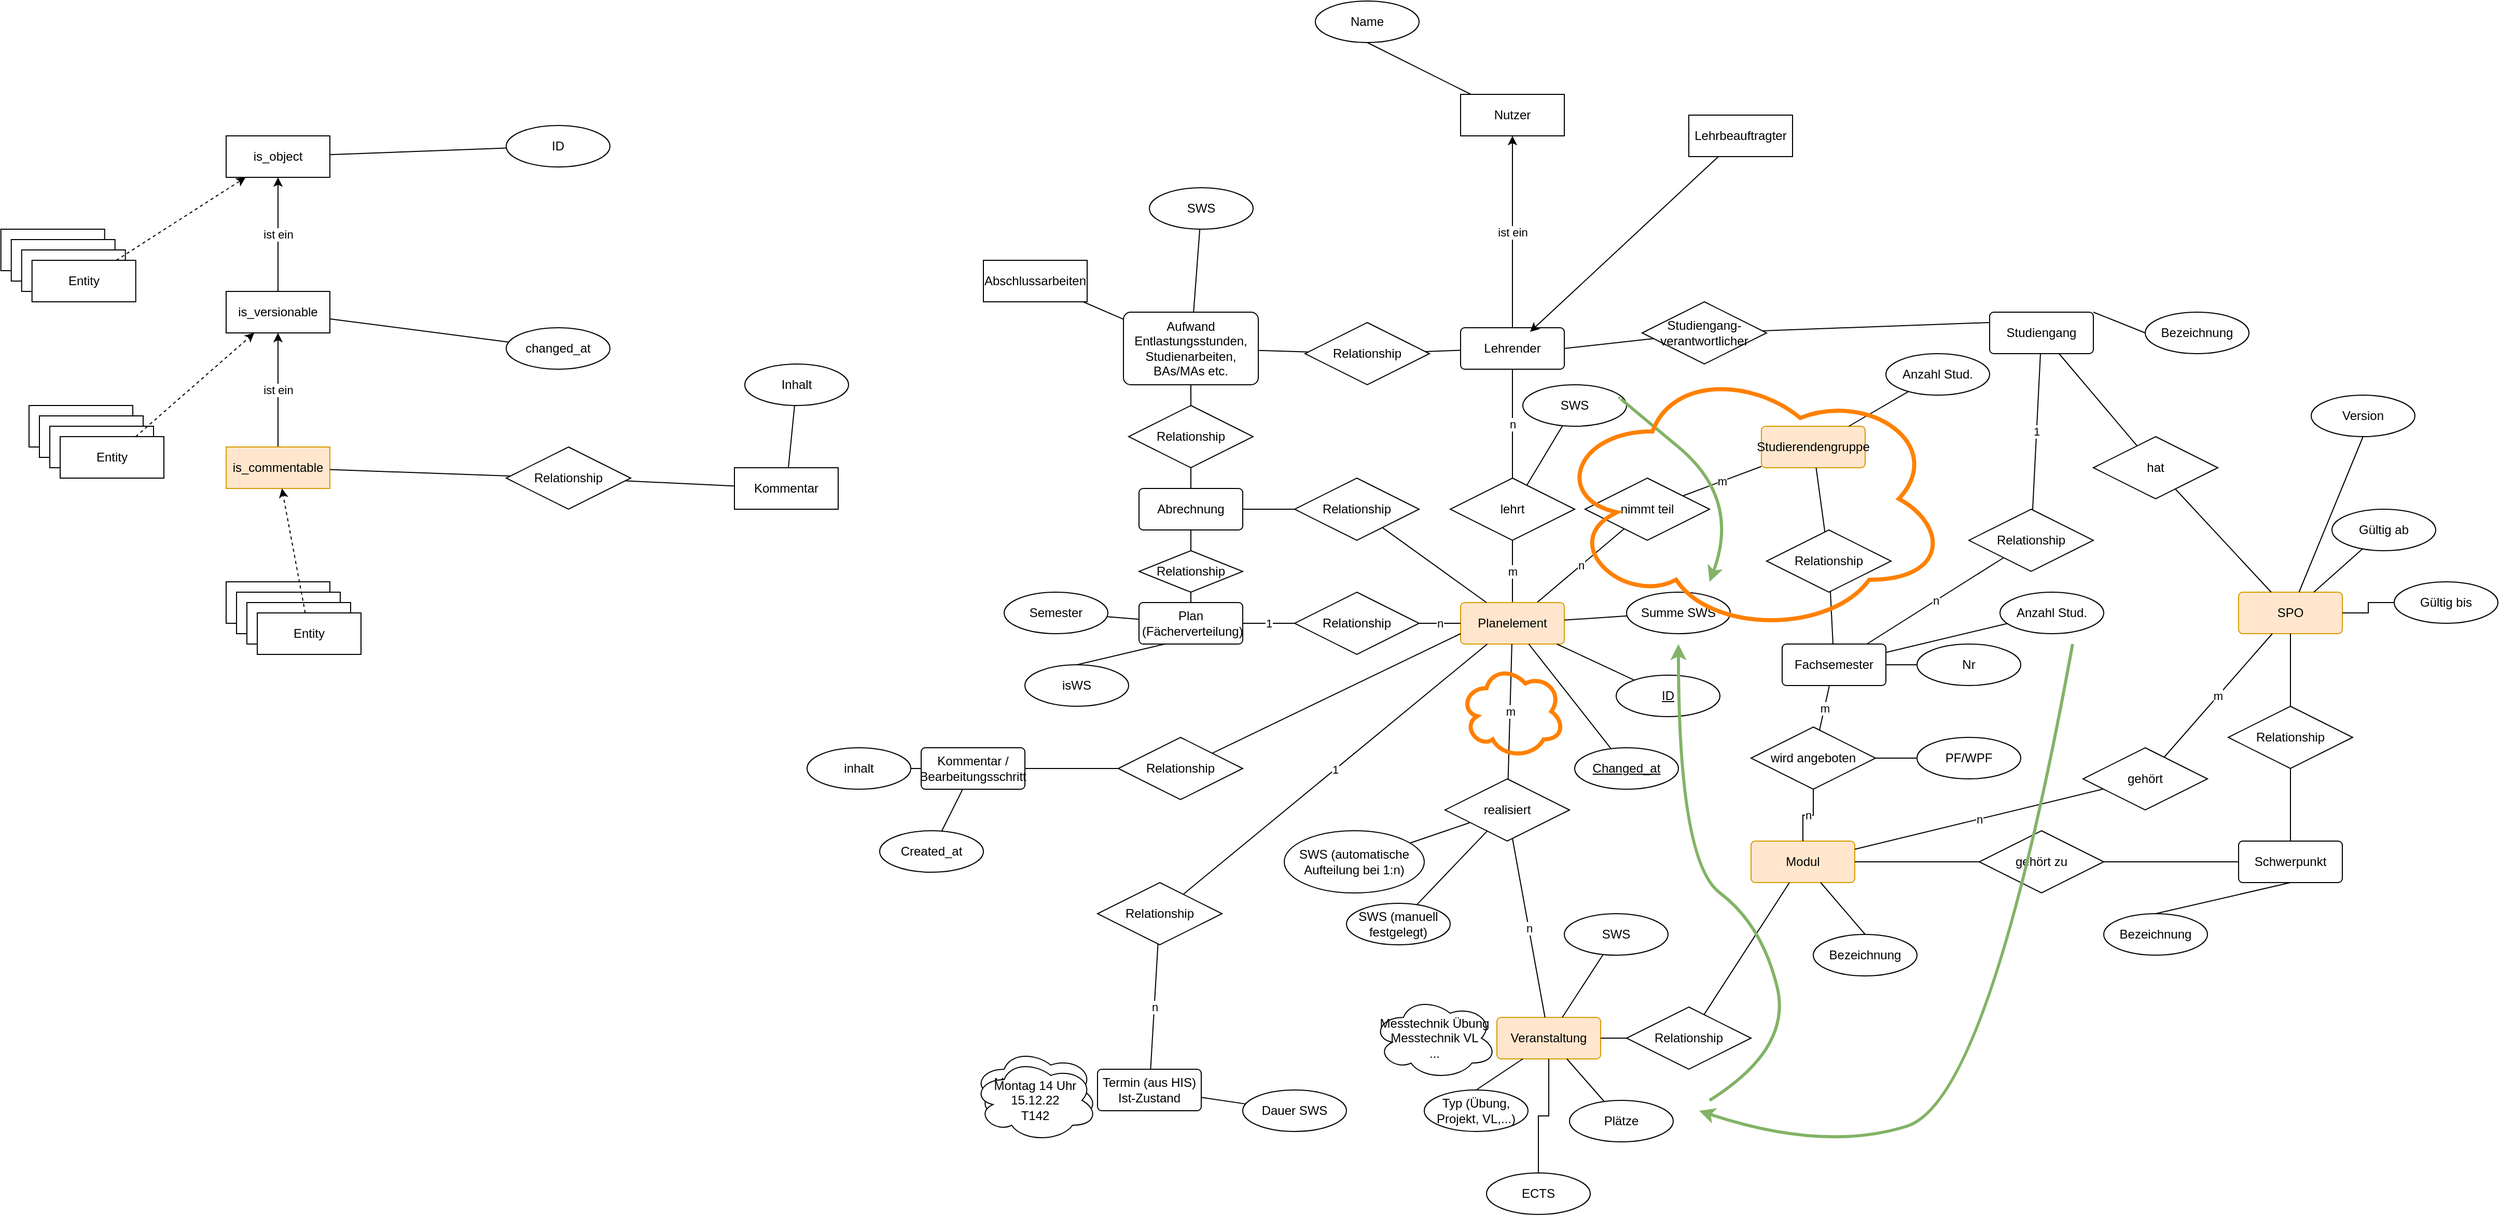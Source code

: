 <mxfile version="20.6.0" type="github">
  <diagram id="R2lEEEUBdFMjLlhIrx00" name="Page-1">
    <mxGraphModel dx="3122" dy="1880" grid="1" gridSize="10" guides="1" tooltips="1" connect="1" arrows="1" fold="1" page="1" pageScale="1" pageWidth="850" pageHeight="1100" math="0" shadow="0" extFonts="Permanent Marker^https://fonts.googleapis.com/css?family=Permanent+Marker">
      <root>
        <mxCell id="0" />
        <mxCell id="1" parent="0" />
        <mxCell id="iz5O2robkFM4ROenjmBi-13" value="ist ein" style="edgeStyle=none;rounded=0;orthogonalLoop=1;jettySize=auto;html=1;endArrow=classic;endFill=1;" edge="1" parent="1" source="gRnNfKeBFgU3KXUvMVqS-1" target="iz5O2robkFM4ROenjmBi-12">
          <mxGeometry relative="1" as="geometry" />
        </mxCell>
        <mxCell id="gRnNfKeBFgU3KXUvMVqS-1" value="Lehrender" style="rounded=1;arcSize=10;whiteSpace=wrap;html=1;align=center;" parent="1" vertex="1">
          <mxGeometry x="240" y="35" width="100" height="40" as="geometry" />
        </mxCell>
        <mxCell id="gRnNfKeBFgU3KXUvMVqS-2" value="&lt;div&gt;Modul&lt;/div&gt;" style="rounded=1;arcSize=10;whiteSpace=wrap;html=1;align=center;fillColor=#ffe6cc;strokeColor=#d79b00;" parent="1" vertex="1">
          <mxGeometry x="520" y="530" width="100" height="40" as="geometry" />
        </mxCell>
        <mxCell id="gRnNfKeBFgU3KXUvMVqS-3" value="&lt;div&gt;Plan&lt;/div&gt;&amp;nbsp;(Fächerverteilung)" style="rounded=1;arcSize=10;whiteSpace=wrap;html=1;align=center;" parent="1" vertex="1">
          <mxGeometry x="-70" y="300" width="100" height="40" as="geometry" />
        </mxCell>
        <mxCell id="gRnNfKeBFgU3KXUvMVqS-5" value="&lt;div&gt;Studiengang&lt;/div&gt;" style="rounded=1;arcSize=10;whiteSpace=wrap;html=1;align=center;" parent="1" vertex="1">
          <mxGeometry x="750" y="20" width="100" height="40" as="geometry" />
        </mxCell>
        <mxCell id="gRnNfKeBFgU3KXUvMVqS-6" value="SPO" style="rounded=1;arcSize=10;whiteSpace=wrap;html=1;align=center;fillColor=#ffe6cc;strokeColor=#d79b00;" parent="1" vertex="1">
          <mxGeometry x="990" y="290" width="100" height="40" as="geometry" />
        </mxCell>
        <mxCell id="gRnNfKeBFgU3KXUvMVqS-9" value="Veranstaltung" style="rounded=1;arcSize=10;whiteSpace=wrap;html=1;align=center;fillColor=#ffe6cc;strokeColor=#d79b00;" parent="1" vertex="1">
          <mxGeometry x="275" y="700" width="100" height="40" as="geometry" />
        </mxCell>
        <mxCell id="gRnNfKeBFgU3KXUvMVqS-11" value="m" style="rounded=0;orthogonalLoop=1;jettySize=auto;html=1;endArrow=none;endFill=0;" parent="1" source="gRnNfKeBFgU3KXUvMVqS-10" target="gRnNfKeBFgU3KXUvMVqS-36" edge="1">
          <mxGeometry relative="1" as="geometry" />
        </mxCell>
        <mxCell id="gRnNfKeBFgU3KXUvMVqS-12" value="n" style="edgeStyle=orthogonalEdgeStyle;rounded=0;orthogonalLoop=1;jettySize=auto;html=1;exitX=0.5;exitY=1;exitDx=0;exitDy=0;endArrow=none;endFill=0;" parent="1" source="gRnNfKeBFgU3KXUvMVqS-10" target="gRnNfKeBFgU3KXUvMVqS-2" edge="1">
          <mxGeometry relative="1" as="geometry" />
        </mxCell>
        <mxCell id="gRnNfKeBFgU3KXUvMVqS-10" value="wird angeboten" style="shape=rhombus;perimeter=rhombusPerimeter;whiteSpace=wrap;html=1;align=center;" parent="1" vertex="1">
          <mxGeometry x="520" y="420" width="120" height="60" as="geometry" />
        </mxCell>
        <mxCell id="gRnNfKeBFgU3KXUvMVqS-18" style="rounded=0;orthogonalLoop=1;jettySize=auto;html=1;endArrow=none;endFill=0;" parent="1" source="gRnNfKeBFgU3KXUvMVqS-17" target="gRnNfKeBFgU3KXUvMVqS-6" edge="1">
          <mxGeometry relative="1" as="geometry" />
        </mxCell>
        <mxCell id="gRnNfKeBFgU3KXUvMVqS-17" value="Gültig ab" style="ellipse;whiteSpace=wrap;html=1;align=center;" parent="1" vertex="1">
          <mxGeometry x="1080" y="210" width="100" height="40" as="geometry" />
        </mxCell>
        <mxCell id="gRnNfKeBFgU3KXUvMVqS-20" style="rounded=0;orthogonalLoop=1;jettySize=auto;html=1;endArrow=none;endFill=0;" parent="1" source="gRnNfKeBFgU3KXUvMVqS-19" target="gRnNfKeBFgU3KXUvMVqS-2" edge="1">
          <mxGeometry relative="1" as="geometry" />
        </mxCell>
        <mxCell id="gRnNfKeBFgU3KXUvMVqS-21" style="edgeStyle=none;rounded=0;orthogonalLoop=1;jettySize=auto;html=1;endArrow=none;endFill=0;" parent="1" source="gRnNfKeBFgU3KXUvMVqS-19" target="gRnNfKeBFgU3KXUvMVqS-9" edge="1">
          <mxGeometry relative="1" as="geometry">
            <mxPoint x="440" y="826.957" as="targetPoint" />
          </mxGeometry>
        </mxCell>
        <mxCell id="gRnNfKeBFgU3KXUvMVqS-19" value="Relationship" style="shape=rhombus;perimeter=rhombusPerimeter;whiteSpace=wrap;html=1;align=center;" parent="1" vertex="1">
          <mxGeometry x="400" y="690" width="120" height="60" as="geometry" />
        </mxCell>
        <mxCell id="gRnNfKeBFgU3KXUvMVqS-22" value="Studierendengruppe" style="rounded=1;arcSize=10;whiteSpace=wrap;html=1;align=center;fillColor=#ffe6cc;strokeColor=#d79b00;" parent="1" vertex="1">
          <mxGeometry x="530" y="130" width="100" height="40" as="geometry" />
        </mxCell>
        <mxCell id="gRnNfKeBFgU3KXUvMVqS-26" value="n" style="edgeStyle=none;rounded=0;orthogonalLoop=1;jettySize=auto;html=1;endArrow=none;endFill=0;" parent="1" source="gRnNfKeBFgU3KXUvMVqS-24" target="gRnNfKeBFgU3KXUvMVqS-53" edge="1">
          <mxGeometry relative="1" as="geometry" />
        </mxCell>
        <mxCell id="gRnNfKeBFgU3KXUvMVqS-24" value="nimmt teil" style="shape=rhombus;perimeter=rhombusPerimeter;whiteSpace=wrap;html=1;align=center;" parent="1" vertex="1">
          <mxGeometry x="360" y="180" width="120" height="60" as="geometry" />
        </mxCell>
        <mxCell id="gRnNfKeBFgU3KXUvMVqS-29" style="edgeStyle=none;rounded=0;orthogonalLoop=1;jettySize=auto;html=1;endArrow=none;endFill=0;" parent="1" source="gRnNfKeBFgU3KXUvMVqS-28" target="gRnNfKeBFgU3KXUvMVqS-3" edge="1">
          <mxGeometry relative="1" as="geometry" />
        </mxCell>
        <mxCell id="gRnNfKeBFgU3KXUvMVqS-28" value="Semester" style="ellipse;whiteSpace=wrap;html=1;align=center;" parent="1" vertex="1">
          <mxGeometry x="-200" y="290" width="100" height="40" as="geometry" />
        </mxCell>
        <mxCell id="gRnNfKeBFgU3KXUvMVqS-36" value="Fachsemester" style="rounded=1;arcSize=10;whiteSpace=wrap;html=1;align=center;" parent="1" vertex="1">
          <mxGeometry x="550" y="340" width="100" height="40" as="geometry" />
        </mxCell>
        <mxCell id="gRnNfKeBFgU3KXUvMVqS-39" value="n" style="edgeStyle=none;rounded=0;orthogonalLoop=1;jettySize=auto;html=1;endArrow=none;endFill=0;" parent="1" source="gRnNfKeBFgU3KXUvMVqS-38" target="gRnNfKeBFgU3KXUvMVqS-36" edge="1">
          <mxGeometry relative="1" as="geometry" />
        </mxCell>
        <mxCell id="gRnNfKeBFgU3KXUvMVqS-40" value="1" style="edgeStyle=none;rounded=0;orthogonalLoop=1;jettySize=auto;html=1;endArrow=none;endFill=0;" parent="1" source="gRnNfKeBFgU3KXUvMVqS-38" target="gRnNfKeBFgU3KXUvMVqS-5" edge="1">
          <mxGeometry relative="1" as="geometry" />
        </mxCell>
        <mxCell id="gRnNfKeBFgU3KXUvMVqS-38" value="Relationship" style="shape=rhombus;perimeter=rhombusPerimeter;whiteSpace=wrap;html=1;align=center;" parent="1" vertex="1">
          <mxGeometry x="730" y="210" width="120" height="60" as="geometry" />
        </mxCell>
        <mxCell id="gRnNfKeBFgU3KXUvMVqS-44" value="Schwerpunkt" style="rounded=1;arcSize=10;whiteSpace=wrap;html=1;align=center;" parent="1" vertex="1">
          <mxGeometry x="990" y="530" width="100" height="40" as="geometry" />
        </mxCell>
        <mxCell id="gRnNfKeBFgU3KXUvMVqS-46" style="edgeStyle=none;rounded=0;orthogonalLoop=1;jettySize=auto;html=1;endArrow=none;endFill=0;" parent="1" source="gRnNfKeBFgU3KXUvMVqS-45" target="gRnNfKeBFgU3KXUvMVqS-2" edge="1">
          <mxGeometry relative="1" as="geometry" />
        </mxCell>
        <mxCell id="gRnNfKeBFgU3KXUvMVqS-47" style="edgeStyle=none;rounded=0;orthogonalLoop=1;jettySize=auto;html=1;endArrow=none;endFill=0;" parent="1" source="gRnNfKeBFgU3KXUvMVqS-45" target="gRnNfKeBFgU3KXUvMVqS-44" edge="1">
          <mxGeometry relative="1" as="geometry" />
        </mxCell>
        <mxCell id="gRnNfKeBFgU3KXUvMVqS-45" value="gehört zu" style="shape=rhombus;perimeter=rhombusPerimeter;whiteSpace=wrap;html=1;align=center;" parent="1" vertex="1">
          <mxGeometry x="740" y="520" width="120" height="60" as="geometry" />
        </mxCell>
        <mxCell id="gRnNfKeBFgU3KXUvMVqS-49" style="edgeStyle=none;rounded=0;orthogonalLoop=1;jettySize=auto;html=1;endArrow=none;endFill=0;" parent="1" source="gRnNfKeBFgU3KXUvMVqS-48" target="gRnNfKeBFgU3KXUvMVqS-44" edge="1">
          <mxGeometry relative="1" as="geometry" />
        </mxCell>
        <mxCell id="gRnNfKeBFgU3KXUvMVqS-50" style="edgeStyle=none;rounded=0;orthogonalLoop=1;jettySize=auto;html=1;endArrow=none;endFill=0;" parent="1" source="gRnNfKeBFgU3KXUvMVqS-48" target="gRnNfKeBFgU3KXUvMVqS-6" edge="1">
          <mxGeometry relative="1" as="geometry">
            <mxPoint x="1040" y="370" as="sourcePoint" />
          </mxGeometry>
        </mxCell>
        <mxCell id="gRnNfKeBFgU3KXUvMVqS-48" value="Relationship" style="shape=rhombus;perimeter=rhombusPerimeter;whiteSpace=wrap;html=1;align=center;" parent="1" vertex="1">
          <mxGeometry x="980" y="400" width="120" height="60" as="geometry" />
        </mxCell>
        <mxCell id="gRnNfKeBFgU3KXUvMVqS-59" value="m" style="edgeStyle=none;rounded=0;orthogonalLoop=1;jettySize=auto;html=1;endArrow=none;endFill=0;" parent="1" source="gRnNfKeBFgU3KXUvMVqS-53" target="gRnNfKeBFgU3KXUvMVqS-55" edge="1">
          <mxGeometry relative="1" as="geometry" />
        </mxCell>
        <mxCell id="gRnNfKeBFgU3KXUvMVqS-53" value="&lt;div&gt;Planelement&lt;/div&gt;" style="rounded=1;arcSize=10;whiteSpace=wrap;html=1;align=center;fillColor=#ffe6cc;strokeColor=#d79b00;" parent="1" vertex="1">
          <mxGeometry x="240" y="300" width="100" height="40" as="geometry" />
        </mxCell>
        <mxCell id="gRnNfKeBFgU3KXUvMVqS-60" value="n" style="edgeStyle=none;rounded=0;orthogonalLoop=1;jettySize=auto;html=1;endArrow=none;endFill=0;" parent="1" source="gRnNfKeBFgU3KXUvMVqS-55" target="gRnNfKeBFgU3KXUvMVqS-1" edge="1">
          <mxGeometry relative="1" as="geometry" />
        </mxCell>
        <mxCell id="gRnNfKeBFgU3KXUvMVqS-55" value="lehrt" style="shape=rhombus;perimeter=rhombusPerimeter;whiteSpace=wrap;html=1;align=center;" parent="1" vertex="1">
          <mxGeometry x="230" y="180" width="120" height="60" as="geometry" />
        </mxCell>
        <mxCell id="gRnNfKeBFgU3KXUvMVqS-57" value="m" style="edgeStyle=none;rounded=0;orthogonalLoop=1;jettySize=auto;html=1;endArrow=none;endFill=0;startArrow=none;" parent="1" source="gRnNfKeBFgU3KXUvMVqS-56" target="gRnNfKeBFgU3KXUvMVqS-53" edge="1">
          <mxGeometry relative="1" as="geometry">
            <mxPoint x="290" y="360" as="sourcePoint" />
          </mxGeometry>
        </mxCell>
        <mxCell id="gRnNfKeBFgU3KXUvMVqS-58" value="n" style="edgeStyle=none;rounded=0;orthogonalLoop=1;jettySize=auto;html=1;endArrow=none;endFill=0;" parent="1" source="gRnNfKeBFgU3KXUvMVqS-56" target="gRnNfKeBFgU3KXUvMVqS-9" edge="1">
          <mxGeometry relative="1" as="geometry" />
        </mxCell>
        <mxCell id="gRnNfKeBFgU3KXUvMVqS-56" value="realisiert" style="shape=rhombus;perimeter=rhombusPerimeter;whiteSpace=wrap;html=1;align=center;" parent="1" vertex="1">
          <mxGeometry x="225" y="470" width="120" height="60" as="geometry" />
        </mxCell>
        <mxCell id="gRnNfKeBFgU3KXUvMVqS-63" value="n" style="edgeStyle=none;rounded=0;orthogonalLoop=1;jettySize=auto;html=1;endArrow=none;endFill=0;" parent="1" source="gRnNfKeBFgU3KXUvMVqS-61" target="gRnNfKeBFgU3KXUvMVqS-53" edge="1">
          <mxGeometry relative="1" as="geometry" />
        </mxCell>
        <mxCell id="gRnNfKeBFgU3KXUvMVqS-64" value="1" style="edgeStyle=none;rounded=0;orthogonalLoop=1;jettySize=auto;html=1;endArrow=none;endFill=0;" parent="1" source="gRnNfKeBFgU3KXUvMVqS-61" target="gRnNfKeBFgU3KXUvMVqS-3" edge="1">
          <mxGeometry relative="1" as="geometry" />
        </mxCell>
        <mxCell id="gRnNfKeBFgU3KXUvMVqS-61" value="Relationship" style="shape=rhombus;perimeter=rhombusPerimeter;whiteSpace=wrap;html=1;align=center;" parent="1" vertex="1">
          <mxGeometry x="80" y="290" width="120" height="60" as="geometry" />
        </mxCell>
        <mxCell id="gRnNfKeBFgU3KXUvMVqS-65" value="&lt;div&gt;Termin (aus HIS)&lt;/div&gt;&lt;div&gt;Ist-Zustand&lt;br&gt;&lt;/div&gt;" style="rounded=1;arcSize=10;whiteSpace=wrap;html=1;align=center;" parent="1" vertex="1">
          <mxGeometry x="-110" y="750" width="100" height="40" as="geometry" />
        </mxCell>
        <mxCell id="gRnNfKeBFgU3KXUvMVqS-67" value="n" style="edgeStyle=none;rounded=0;orthogonalLoop=1;jettySize=auto;html=1;endArrow=none;endFill=0;" parent="1" source="gRnNfKeBFgU3KXUvMVqS-66" target="gRnNfKeBFgU3KXUvMVqS-65" edge="1">
          <mxGeometry relative="1" as="geometry" />
        </mxCell>
        <mxCell id="gRnNfKeBFgU3KXUvMVqS-68" value="1" style="edgeStyle=none;rounded=0;orthogonalLoop=1;jettySize=auto;html=1;endArrow=none;endFill=0;" parent="1" source="gRnNfKeBFgU3KXUvMVqS-66" target="gRnNfKeBFgU3KXUvMVqS-53" edge="1">
          <mxGeometry relative="1" as="geometry" />
        </mxCell>
        <mxCell id="gRnNfKeBFgU3KXUvMVqS-66" value="Relationship" style="shape=rhombus;perimeter=rhombusPerimeter;whiteSpace=wrap;html=1;align=center;" parent="1" vertex="1">
          <mxGeometry x="-110" y="570" width="120" height="60" as="geometry" />
        </mxCell>
        <mxCell id="gRnNfKeBFgU3KXUvMVqS-69" value="&lt;div&gt;Messtechnik Übung&lt;/div&gt;&lt;div&gt;Messtechnik VL&lt;/div&gt;&lt;div&gt;...&lt;/div&gt;" style="ellipse;shape=cloud;whiteSpace=wrap;html=1;" parent="1" vertex="1">
          <mxGeometry x="155" y="680" width="120" height="80" as="geometry" />
        </mxCell>
        <mxCell id="gRnNfKeBFgU3KXUvMVqS-70" value="&lt;div&gt;Montag 14 Uhr&lt;/div&gt;&lt;div&gt;15.12.22&lt;br&gt;&lt;/div&gt;" style="ellipse;shape=cloud;whiteSpace=wrap;html=1;" parent="1" vertex="1">
          <mxGeometry x="-230" y="730" width="120" height="80" as="geometry" />
        </mxCell>
        <mxCell id="gRnNfKeBFgU3KXUvMVqS-71" value="&lt;div&gt;Montag 14 Uhr&lt;/div&gt;&lt;div&gt;15.12.22&lt;/div&gt;&lt;div&gt;T142&lt;br&gt;&lt;/div&gt;" style="ellipse;shape=cloud;whiteSpace=wrap;html=1;" parent="1" vertex="1">
          <mxGeometry x="-230" y="740" width="120" height="80" as="geometry" />
        </mxCell>
        <mxCell id="gRnNfKeBFgU3KXUvMVqS-73" style="edgeStyle=none;rounded=0;orthogonalLoop=1;jettySize=auto;html=1;endArrow=none;endFill=0;" parent="1" source="gRnNfKeBFgU3KXUvMVqS-72" target="gRnNfKeBFgU3KXUvMVqS-55" edge="1">
          <mxGeometry relative="1" as="geometry" />
        </mxCell>
        <mxCell id="gRnNfKeBFgU3KXUvMVqS-72" value="SWS" style="ellipse;whiteSpace=wrap;html=1;align=center;" parent="1" vertex="1">
          <mxGeometry x="300" y="90" width="100" height="40" as="geometry" />
        </mxCell>
        <mxCell id="gRnNfKeBFgU3KXUvMVqS-75" style="edgeStyle=none;rounded=0;orthogonalLoop=1;jettySize=auto;html=1;endArrow=none;endFill=0;" parent="1" source="gRnNfKeBFgU3KXUvMVqS-74" target="gRnNfKeBFgU3KXUvMVqS-53" edge="1">
          <mxGeometry relative="1" as="geometry" />
        </mxCell>
        <mxCell id="gRnNfKeBFgU3KXUvMVqS-74" value="Summe SWS" style="ellipse;whiteSpace=wrap;html=1;align=center;" parent="1" vertex="1">
          <mxGeometry x="400" y="290" width="100" height="40" as="geometry" />
        </mxCell>
        <mxCell id="gRnNfKeBFgU3KXUvMVqS-80" value="m" style="edgeStyle=none;rounded=0;orthogonalLoop=1;jettySize=auto;html=1;endArrow=none;endFill=0;" parent="1" source="gRnNfKeBFgU3KXUvMVqS-22" target="gRnNfKeBFgU3KXUvMVqS-24" edge="1">
          <mxGeometry relative="1" as="geometry">
            <mxPoint x="462.5" y="150" as="sourcePoint" />
          </mxGeometry>
        </mxCell>
        <mxCell id="gRnNfKeBFgU3KXUvMVqS-82" style="edgeStyle=none;rounded=0;orthogonalLoop=1;jettySize=auto;html=1;endArrow=none;endFill=0;" parent="1" source="gRnNfKeBFgU3KXUvMVqS-81" target="gRnNfKeBFgU3KXUvMVqS-9" edge="1">
          <mxGeometry relative="1" as="geometry" />
        </mxCell>
        <mxCell id="gRnNfKeBFgU3KXUvMVqS-81" value="Plätze" style="ellipse;whiteSpace=wrap;html=1;align=center;" parent="1" vertex="1">
          <mxGeometry x="345" y="780" width="100" height="40" as="geometry" />
        </mxCell>
        <mxCell id="gRnNfKeBFgU3KXUvMVqS-84" style="edgeStyle=none;rounded=0;orthogonalLoop=1;jettySize=auto;html=1;endArrow=none;endFill=0;" parent="1" source="gRnNfKeBFgU3KXUvMVqS-83" target="gRnNfKeBFgU3KXUvMVqS-9" edge="1">
          <mxGeometry relative="1" as="geometry" />
        </mxCell>
        <mxCell id="gRnNfKeBFgU3KXUvMVqS-83" value="SWS" style="ellipse;whiteSpace=wrap;html=1;align=center;" parent="1" vertex="1">
          <mxGeometry x="340" y="600" width="100" height="40" as="geometry" />
        </mxCell>
        <mxCell id="gRnNfKeBFgU3KXUvMVqS-86" style="edgeStyle=none;rounded=0;orthogonalLoop=1;jettySize=auto;html=1;endArrow=none;endFill=0;" parent="1" source="gRnNfKeBFgU3KXUvMVqS-85" target="gRnNfKeBFgU3KXUvMVqS-22" edge="1">
          <mxGeometry relative="1" as="geometry" />
        </mxCell>
        <mxCell id="gRnNfKeBFgU3KXUvMVqS-85" value="Anzahl Stud." style="ellipse;whiteSpace=wrap;html=1;align=center;" parent="1" vertex="1">
          <mxGeometry x="650" y="60" width="100" height="40" as="geometry" />
        </mxCell>
        <mxCell id="gRnNfKeBFgU3KXUvMVqS-88" style="edgeStyle=none;rounded=0;orthogonalLoop=1;jettySize=auto;html=1;exitX=1;exitY=0.75;exitDx=0;exitDy=0;endArrow=none;endFill=0;" parent="1" edge="1">
          <mxGeometry relative="1" as="geometry">
            <mxPoint x="930" y="230" as="sourcePoint" />
            <mxPoint x="930" y="230" as="targetPoint" />
          </mxGeometry>
        </mxCell>
        <mxCell id="gRnNfKeBFgU3KXUvMVqS-90" style="edgeStyle=none;rounded=0;orthogonalLoop=1;jettySize=auto;html=1;endArrow=none;endFill=0;" parent="1" source="gRnNfKeBFgU3KXUvMVqS-89" target="gRnNfKeBFgU3KXUvMVqS-65" edge="1">
          <mxGeometry relative="1" as="geometry" />
        </mxCell>
        <mxCell id="gRnNfKeBFgU3KXUvMVqS-89" value="Dauer SWS" style="ellipse;whiteSpace=wrap;html=1;align=center;" parent="1" vertex="1">
          <mxGeometry x="30" y="770" width="100" height="40" as="geometry" />
        </mxCell>
        <mxCell id="gRnNfKeBFgU3KXUvMVqS-91" value="&lt;div&gt;Aufwand&lt;/div&gt;&lt;div&gt;Entlastungsstunden, Studienarbeiten, BAs/MAs etc.&lt;br&gt;&lt;/div&gt;" style="rounded=1;arcSize=10;whiteSpace=wrap;html=1;align=center;" parent="1" vertex="1">
          <mxGeometry x="-85" y="20" width="130" height="70" as="geometry" />
        </mxCell>
        <mxCell id="gRnNfKeBFgU3KXUvMVqS-93" style="edgeStyle=none;rounded=0;orthogonalLoop=1;jettySize=auto;html=1;endArrow=none;endFill=0;" parent="1" source="gRnNfKeBFgU3KXUvMVqS-92" target="gRnNfKeBFgU3KXUvMVqS-91" edge="1">
          <mxGeometry relative="1" as="geometry" />
        </mxCell>
        <mxCell id="gRnNfKeBFgU3KXUvMVqS-94" style="edgeStyle=none;rounded=0;orthogonalLoop=1;jettySize=auto;html=1;endArrow=none;endFill=0;" parent="1" source="gRnNfKeBFgU3KXUvMVqS-92" target="gRnNfKeBFgU3KXUvMVqS-1" edge="1">
          <mxGeometry relative="1" as="geometry" />
        </mxCell>
        <mxCell id="gRnNfKeBFgU3KXUvMVqS-92" value="Relationship" style="shape=rhombus;perimeter=rhombusPerimeter;whiteSpace=wrap;html=1;align=center;" parent="1" vertex="1">
          <mxGeometry x="90" y="30" width="120" height="60" as="geometry" />
        </mxCell>
        <mxCell id="gRnNfKeBFgU3KXUvMVqS-96" style="edgeStyle=none;rounded=0;orthogonalLoop=1;jettySize=auto;html=1;endArrow=none;endFill=0;" parent="1" source="gRnNfKeBFgU3KXUvMVqS-95" target="gRnNfKeBFgU3KXUvMVqS-91" edge="1">
          <mxGeometry relative="1" as="geometry" />
        </mxCell>
        <mxCell id="gRnNfKeBFgU3KXUvMVqS-95" value="SWS" style="ellipse;whiteSpace=wrap;html=1;align=center;" parent="1" vertex="1">
          <mxGeometry x="-60" y="-100" width="100" height="40" as="geometry" />
        </mxCell>
        <mxCell id="gRnNfKeBFgU3KXUvMVqS-98" style="edgeStyle=none;rounded=0;orthogonalLoop=1;jettySize=auto;html=1;endArrow=none;endFill=0;" parent="1" source="gRnNfKeBFgU3KXUvMVqS-97" target="gRnNfKeBFgU3KXUvMVqS-91" edge="1">
          <mxGeometry relative="1" as="geometry" />
        </mxCell>
        <mxCell id="gRnNfKeBFgU3KXUvMVqS-97" value="Abschlussarbeiten" style="whiteSpace=wrap;html=1;align=center;" parent="1" vertex="1">
          <mxGeometry x="-220" y="-30" width="100" height="40" as="geometry" />
        </mxCell>
        <mxCell id="gRnNfKeBFgU3KXUvMVqS-102" value="Abrechnung" style="rounded=1;arcSize=10;whiteSpace=wrap;html=1;align=center;" parent="1" vertex="1">
          <mxGeometry x="-70" y="190" width="100" height="40" as="geometry" />
        </mxCell>
        <mxCell id="gRnNfKeBFgU3KXUvMVqS-104" style="edgeStyle=none;rounded=0;orthogonalLoop=1;jettySize=auto;html=1;endArrow=none;endFill=0;" parent="1" source="gRnNfKeBFgU3KXUvMVqS-103" target="gRnNfKeBFgU3KXUvMVqS-102" edge="1">
          <mxGeometry relative="1" as="geometry" />
        </mxCell>
        <mxCell id="gRnNfKeBFgU3KXUvMVqS-105" style="edgeStyle=none;rounded=0;orthogonalLoop=1;jettySize=auto;html=1;entryX=0.25;entryY=0;entryDx=0;entryDy=0;endArrow=none;endFill=0;" parent="1" source="gRnNfKeBFgU3KXUvMVqS-103" target="gRnNfKeBFgU3KXUvMVqS-53" edge="1">
          <mxGeometry relative="1" as="geometry" />
        </mxCell>
        <mxCell id="gRnNfKeBFgU3KXUvMVqS-103" value="Relationship" style="shape=rhombus;perimeter=rhombusPerimeter;whiteSpace=wrap;html=1;align=center;" parent="1" vertex="1">
          <mxGeometry x="80" y="180" width="120" height="60" as="geometry" />
        </mxCell>
        <mxCell id="gRnNfKeBFgU3KXUvMVqS-107" style="edgeStyle=none;rounded=0;orthogonalLoop=1;jettySize=auto;html=1;endArrow=none;endFill=0;" parent="1" source="gRnNfKeBFgU3KXUvMVqS-106" target="gRnNfKeBFgU3KXUvMVqS-102" edge="1">
          <mxGeometry relative="1" as="geometry" />
        </mxCell>
        <mxCell id="gRnNfKeBFgU3KXUvMVqS-108" style="edgeStyle=none;rounded=0;orthogonalLoop=1;jettySize=auto;html=1;endArrow=none;endFill=0;" parent="1" source="gRnNfKeBFgU3KXUvMVqS-106" target="gRnNfKeBFgU3KXUvMVqS-91" edge="1">
          <mxGeometry relative="1" as="geometry" />
        </mxCell>
        <mxCell id="gRnNfKeBFgU3KXUvMVqS-106" value="Relationship" style="shape=rhombus;perimeter=rhombusPerimeter;whiteSpace=wrap;html=1;align=center;" parent="1" vertex="1">
          <mxGeometry x="-80" y="110" width="120" height="60" as="geometry" />
        </mxCell>
        <mxCell id="gRnNfKeBFgU3KXUvMVqS-110" style="edgeStyle=none;rounded=0;orthogonalLoop=1;jettySize=auto;html=1;endArrow=none;endFill=0;" parent="1" source="gRnNfKeBFgU3KXUvMVqS-109" target="gRnNfKeBFgU3KXUvMVqS-3" edge="1">
          <mxGeometry relative="1" as="geometry" />
        </mxCell>
        <mxCell id="gRnNfKeBFgU3KXUvMVqS-111" style="edgeStyle=none;rounded=0;orthogonalLoop=1;jettySize=auto;html=1;endArrow=none;endFill=0;" parent="1" source="gRnNfKeBFgU3KXUvMVqS-109" target="gRnNfKeBFgU3KXUvMVqS-102" edge="1">
          <mxGeometry relative="1" as="geometry" />
        </mxCell>
        <mxCell id="gRnNfKeBFgU3KXUvMVqS-109" value="Relationship" style="shape=rhombus;perimeter=rhombusPerimeter;whiteSpace=wrap;html=1;align=center;" parent="1" vertex="1">
          <mxGeometry x="-70" y="250" width="100" height="40" as="geometry" />
        </mxCell>
        <mxCell id="wg3Lj3aLdknJIfBZmOL0-2" style="edgeStyle=orthogonalEdgeStyle;rounded=0;orthogonalLoop=1;jettySize=auto;html=1;endArrow=none;endFill=0;" parent="1" source="wg3Lj3aLdknJIfBZmOL0-1" target="gRnNfKeBFgU3KXUvMVqS-6" edge="1">
          <mxGeometry relative="1" as="geometry" />
        </mxCell>
        <mxCell id="wg3Lj3aLdknJIfBZmOL0-1" value="Gültig bis" style="ellipse;whiteSpace=wrap;html=1;align=center;" parent="1" vertex="1">
          <mxGeometry x="1140" y="280" width="100" height="40" as="geometry" />
        </mxCell>
        <mxCell id="SbNvKTwBTfNUbJ9mmIkN-1" value="Kommentar / Bearbeitungsschritt" style="rounded=1;arcSize=10;whiteSpace=wrap;html=1;align=center;" parent="1" vertex="1">
          <mxGeometry x="-280" y="440" width="100" height="40" as="geometry" />
        </mxCell>
        <mxCell id="SbNvKTwBTfNUbJ9mmIkN-2" value="Name" style="ellipse;whiteSpace=wrap;html=1;align=center;" parent="1" vertex="1">
          <mxGeometry x="100" y="-280" width="100" height="40" as="geometry" />
        </mxCell>
        <mxCell id="SbNvKTwBTfNUbJ9mmIkN-3" style="edgeStyle=none;rounded=0;orthogonalLoop=1;jettySize=auto;html=1;exitX=0.5;exitY=1;exitDx=0;exitDy=0;endArrow=none;endFill=0;" parent="1" source="SbNvKTwBTfNUbJ9mmIkN-2" target="iz5O2robkFM4ROenjmBi-12" edge="1">
          <mxGeometry relative="1" as="geometry">
            <mxPoint x="361.43" y="158.57" as="sourcePoint" />
            <mxPoint x="320" y="200" as="targetPoint" />
          </mxGeometry>
        </mxCell>
        <mxCell id="SbNvKTwBTfNUbJ9mmIkN-4" value="Version" style="ellipse;whiteSpace=wrap;html=1;align=center;" parent="1" vertex="1">
          <mxGeometry x="1060" y="100" width="100" height="40" as="geometry" />
        </mxCell>
        <mxCell id="SbNvKTwBTfNUbJ9mmIkN-5" style="rounded=0;orthogonalLoop=1;jettySize=auto;html=1;exitX=0.5;exitY=1;exitDx=0;exitDy=0;endArrow=none;endFill=0;" parent="1" source="SbNvKTwBTfNUbJ9mmIkN-4" target="gRnNfKeBFgU3KXUvMVqS-6" edge="1">
          <mxGeometry relative="1" as="geometry">
            <mxPoint x="1119.608" y="258.261" as="sourcePoint" />
            <mxPoint x="1072.5" y="300" as="targetPoint" />
          </mxGeometry>
        </mxCell>
        <mxCell id="SbNvKTwBTfNUbJ9mmIkN-6" value="Bezeichnung" style="ellipse;whiteSpace=wrap;html=1;align=center;" parent="1" vertex="1">
          <mxGeometry x="580" y="620" width="100" height="40" as="geometry" />
        </mxCell>
        <mxCell id="SbNvKTwBTfNUbJ9mmIkN-7" style="edgeStyle=none;rounded=0;orthogonalLoop=1;jettySize=auto;html=1;exitX=0.5;exitY=0;exitDx=0;exitDy=0;endArrow=none;endFill=0;" parent="1" source="SbNvKTwBTfNUbJ9mmIkN-6" target="gRnNfKeBFgU3KXUvMVqS-2" edge="1">
          <mxGeometry relative="1" as="geometry">
            <mxPoint x="670" y="560" as="sourcePoint" />
            <mxPoint x="630" y="560" as="targetPoint" />
          </mxGeometry>
        </mxCell>
        <mxCell id="SbNvKTwBTfNUbJ9mmIkN-14" value="Nr" style="ellipse;whiteSpace=wrap;html=1;align=center;" parent="1" vertex="1">
          <mxGeometry x="680" y="340" width="100" height="40" as="geometry" />
        </mxCell>
        <mxCell id="SbNvKTwBTfNUbJ9mmIkN-15" style="edgeStyle=none;rounded=0;orthogonalLoop=1;jettySize=auto;html=1;endArrow=none;endFill=0;" parent="1" source="SbNvKTwBTfNUbJ9mmIkN-14" target="gRnNfKeBFgU3KXUvMVqS-36" edge="1">
          <mxGeometry relative="1" as="geometry">
            <mxPoint x="520" y="610" as="sourcePoint" />
            <mxPoint x="555" y="580" as="targetPoint" />
          </mxGeometry>
        </mxCell>
        <mxCell id="SbNvKTwBTfNUbJ9mmIkN-16" value="Bezeichnung" style="ellipse;whiteSpace=wrap;html=1;align=center;" parent="1" vertex="1">
          <mxGeometry x="900" y="20" width="100" height="40" as="geometry" />
        </mxCell>
        <mxCell id="SbNvKTwBTfNUbJ9mmIkN-17" style="edgeStyle=none;rounded=0;orthogonalLoop=1;jettySize=auto;html=1;exitX=0;exitY=0.5;exitDx=0;exitDy=0;entryX=1;entryY=0;entryDx=0;entryDy=0;endArrow=none;endFill=0;" parent="1" source="SbNvKTwBTfNUbJ9mmIkN-16" target="gRnNfKeBFgU3KXUvMVqS-5" edge="1">
          <mxGeometry relative="1" as="geometry">
            <mxPoint x="495.355" y="294.142" as="sourcePoint" />
            <mxPoint x="530" y="310" as="targetPoint" />
          </mxGeometry>
        </mxCell>
        <mxCell id="SbNvKTwBTfNUbJ9mmIkN-19" value="&lt;div&gt;Studiengang-&lt;/div&gt;&lt;div&gt;verantwortlicher&lt;/div&gt;" style="shape=rhombus;perimeter=rhombusPerimeter;whiteSpace=wrap;html=1;align=center;" parent="1" vertex="1">
          <mxGeometry x="415" y="10" width="120" height="60" as="geometry" />
        </mxCell>
        <mxCell id="SbNvKTwBTfNUbJ9mmIkN-20" style="edgeStyle=none;rounded=0;orthogonalLoop=1;jettySize=auto;html=1;entryX=0;entryY=0.25;entryDx=0;entryDy=0;endArrow=none;endFill=0;" parent="1" source="SbNvKTwBTfNUbJ9mmIkN-19" target="gRnNfKeBFgU3KXUvMVqS-5" edge="1">
          <mxGeometry relative="1" as="geometry">
            <mxPoint x="580" y="10" as="sourcePoint" />
            <mxPoint x="580" y="50" as="targetPoint" />
          </mxGeometry>
        </mxCell>
        <mxCell id="SbNvKTwBTfNUbJ9mmIkN-22" style="edgeStyle=none;rounded=0;orthogonalLoop=1;jettySize=auto;html=1;entryX=1;entryY=0.5;entryDx=0;entryDy=0;endArrow=none;endFill=0;" parent="1" source="SbNvKTwBTfNUbJ9mmIkN-19" target="gRnNfKeBFgU3KXUvMVqS-1" edge="1">
          <mxGeometry relative="1" as="geometry">
            <mxPoint x="470" y="35" as="sourcePoint" />
            <mxPoint x="530" y="140" as="targetPoint" />
          </mxGeometry>
        </mxCell>
        <mxCell id="SbNvKTwBTfNUbJ9mmIkN-24" value="Bezeichnung" style="ellipse;whiteSpace=wrap;html=1;align=center;" parent="1" vertex="1">
          <mxGeometry x="860" y="600" width="100" height="40" as="geometry" />
        </mxCell>
        <mxCell id="SbNvKTwBTfNUbJ9mmIkN-25" style="edgeStyle=none;rounded=0;orthogonalLoop=1;jettySize=auto;html=1;exitX=0.5;exitY=0;exitDx=0;exitDy=0;entryX=0.5;entryY=1;entryDx=0;entryDy=0;endArrow=none;endFill=0;" parent="1" source="SbNvKTwBTfNUbJ9mmIkN-24" target="gRnNfKeBFgU3KXUvMVqS-44" edge="1">
          <mxGeometry relative="1" as="geometry">
            <mxPoint x="520" y="610" as="sourcePoint" />
            <mxPoint x="555" y="580" as="targetPoint" />
          </mxGeometry>
        </mxCell>
        <mxCell id="SbNvKTwBTfNUbJ9mmIkN-26" value="Typ (Übung, Projekt, VL,...)" style="ellipse;whiteSpace=wrap;html=1;align=center;" parent="1" vertex="1">
          <mxGeometry x="205" y="770" width="100" height="40" as="geometry" />
        </mxCell>
        <mxCell id="SbNvKTwBTfNUbJ9mmIkN-27" style="edgeStyle=none;rounded=0;orthogonalLoop=1;jettySize=auto;html=1;entryX=0.25;entryY=1;entryDx=0;entryDy=0;exitX=0.5;exitY=0;exitDx=0;exitDy=0;endArrow=none;endFill=0;" parent="1" source="SbNvKTwBTfNUbJ9mmIkN-26" target="gRnNfKeBFgU3KXUvMVqS-9" edge="1">
          <mxGeometry relative="1" as="geometry">
            <mxPoint x="388.623" y="791.103" as="sourcePoint" />
            <mxPoint x="352.5" y="750" as="targetPoint" />
          </mxGeometry>
        </mxCell>
        <mxCell id="SbNvKTwBTfNUbJ9mmIkN-28" value="isWS" style="ellipse;whiteSpace=wrap;html=1;align=center;" parent="1" vertex="1">
          <mxGeometry x="-180" y="360" width="100" height="40" as="geometry" />
        </mxCell>
        <mxCell id="SbNvKTwBTfNUbJ9mmIkN-29" style="edgeStyle=none;rounded=0;orthogonalLoop=1;jettySize=auto;html=1;exitX=0.5;exitY=0;exitDx=0;exitDy=0;entryX=0.25;entryY=1;entryDx=0;entryDy=0;endArrow=none;endFill=0;" parent="1" source="SbNvKTwBTfNUbJ9mmIkN-28" target="gRnNfKeBFgU3KXUvMVqS-3" edge="1">
          <mxGeometry relative="1" as="geometry">
            <mxPoint x="-90.856" y="323.686" as="sourcePoint" />
            <mxPoint x="-60" y="326.154" as="targetPoint" />
          </mxGeometry>
        </mxCell>
        <mxCell id="iz5O2robkFM4ROenjmBi-2" style="edgeStyle=orthogonalEdgeStyle;rounded=0;orthogonalLoop=1;jettySize=auto;html=1;endArrow=none;endFill=0;" edge="1" parent="1" source="iz5O2robkFM4ROenjmBi-1" target="gRnNfKeBFgU3KXUvMVqS-9">
          <mxGeometry relative="1" as="geometry" />
        </mxCell>
        <mxCell id="iz5O2robkFM4ROenjmBi-1" value="ECTS" style="ellipse;whiteSpace=wrap;html=1;align=center;" vertex="1" parent="1">
          <mxGeometry x="265" y="850" width="100" height="40" as="geometry" />
        </mxCell>
        <mxCell id="iz5O2robkFM4ROenjmBi-4" style="rounded=0;orthogonalLoop=1;jettySize=auto;html=1;endArrow=none;endFill=0;" edge="1" parent="1" source="iz5O2robkFM4ROenjmBi-3" target="gRnNfKeBFgU3KXUvMVqS-36">
          <mxGeometry relative="1" as="geometry" />
        </mxCell>
        <mxCell id="iz5O2robkFM4ROenjmBi-5" style="rounded=0;orthogonalLoop=1;jettySize=auto;html=1;endArrow=none;endFill=0;" edge="1" parent="1" source="iz5O2robkFM4ROenjmBi-3" target="gRnNfKeBFgU3KXUvMVqS-22">
          <mxGeometry relative="1" as="geometry" />
        </mxCell>
        <mxCell id="iz5O2robkFM4ROenjmBi-3" value="Relationship" style="shape=rhombus;perimeter=rhombusPerimeter;whiteSpace=wrap;html=1;align=center;" vertex="1" parent="1">
          <mxGeometry x="535" y="230" width="120" height="60" as="geometry" />
        </mxCell>
        <mxCell id="iz5O2robkFM4ROenjmBi-7" value="n" style="edgeStyle=none;rounded=0;orthogonalLoop=1;jettySize=auto;html=1;endArrow=none;endFill=0;" edge="1" parent="1" source="iz5O2robkFM4ROenjmBi-6" target="gRnNfKeBFgU3KXUvMVqS-2">
          <mxGeometry relative="1" as="geometry" />
        </mxCell>
        <mxCell id="iz5O2robkFM4ROenjmBi-8" value="m" style="edgeStyle=none;rounded=0;orthogonalLoop=1;jettySize=auto;html=1;endArrow=none;endFill=0;" edge="1" parent="1" source="iz5O2robkFM4ROenjmBi-6" target="gRnNfKeBFgU3KXUvMVqS-6">
          <mxGeometry relative="1" as="geometry" />
        </mxCell>
        <mxCell id="iz5O2robkFM4ROenjmBi-6" value="gehört" style="shape=rhombus;perimeter=rhombusPerimeter;whiteSpace=wrap;html=1;align=center;" vertex="1" parent="1">
          <mxGeometry x="840" y="440" width="120" height="60" as="geometry" />
        </mxCell>
        <mxCell id="iz5O2robkFM4ROenjmBi-10" style="edgeStyle=none;rounded=0;orthogonalLoop=1;jettySize=auto;html=1;endArrow=none;endFill=0;" edge="1" parent="1" source="iz5O2robkFM4ROenjmBi-9" target="gRnNfKeBFgU3KXUvMVqS-5">
          <mxGeometry relative="1" as="geometry" />
        </mxCell>
        <mxCell id="iz5O2robkFM4ROenjmBi-11" style="edgeStyle=none;rounded=0;orthogonalLoop=1;jettySize=auto;html=1;endArrow=none;endFill=0;" edge="1" parent="1" source="iz5O2robkFM4ROenjmBi-9" target="gRnNfKeBFgU3KXUvMVqS-6">
          <mxGeometry relative="1" as="geometry" />
        </mxCell>
        <mxCell id="iz5O2robkFM4ROenjmBi-9" value="hat" style="shape=rhombus;perimeter=rhombusPerimeter;whiteSpace=wrap;html=1;align=center;" vertex="1" parent="1">
          <mxGeometry x="850" y="140" width="120" height="60" as="geometry" />
        </mxCell>
        <mxCell id="iz5O2robkFM4ROenjmBi-12" value="Nutzer" style="whiteSpace=wrap;html=1;align=center;" vertex="1" parent="1">
          <mxGeometry x="240" y="-190" width="100" height="40" as="geometry" />
        </mxCell>
        <mxCell id="iz5O2robkFM4ROenjmBi-15" style="edgeStyle=none;rounded=0;orthogonalLoop=1;jettySize=auto;html=1;entryX=0.67;entryY=0.1;entryDx=0;entryDy=0;entryPerimeter=0;endArrow=classic;endFill=1;" edge="1" parent="1" source="iz5O2robkFM4ROenjmBi-14" target="gRnNfKeBFgU3KXUvMVqS-1">
          <mxGeometry relative="1" as="geometry" />
        </mxCell>
        <mxCell id="iz5O2robkFM4ROenjmBi-14" value="Lehrbeauftragter" style="whiteSpace=wrap;html=1;align=center;" vertex="1" parent="1">
          <mxGeometry x="460" y="-170" width="100" height="40" as="geometry" />
        </mxCell>
        <mxCell id="iz5O2robkFM4ROenjmBi-19" style="edgeStyle=none;rounded=0;orthogonalLoop=1;jettySize=auto;html=1;endArrow=none;endFill=0;" edge="1" parent="1" source="iz5O2robkFM4ROenjmBi-20" target="gRnNfKeBFgU3KXUvMVqS-53">
          <mxGeometry relative="1" as="geometry">
            <mxPoint x="394.761" y="450.952" as="sourcePoint" />
          </mxGeometry>
        </mxCell>
        <mxCell id="iz5O2robkFM4ROenjmBi-20" value="&lt;div&gt;Changed_at&lt;/div&gt;" style="ellipse;whiteSpace=wrap;html=1;align=center;fontStyle=4;" vertex="1" parent="1">
          <mxGeometry x="350" y="440" width="100" height="40" as="geometry" />
        </mxCell>
        <mxCell id="iz5O2robkFM4ROenjmBi-23" style="edgeStyle=none;rounded=0;orthogonalLoop=1;jettySize=auto;html=1;endArrow=none;endFill=0;" edge="1" parent="1" source="iz5O2robkFM4ROenjmBi-22" target="gRnNfKeBFgU3KXUvMVqS-53">
          <mxGeometry relative="1" as="geometry" />
        </mxCell>
        <mxCell id="iz5O2robkFM4ROenjmBi-22" value="ID" style="ellipse;whiteSpace=wrap;html=1;align=center;fontStyle=4;" vertex="1" parent="1">
          <mxGeometry x="390" y="370" width="100" height="40" as="geometry" />
        </mxCell>
        <mxCell id="iz5O2robkFM4ROenjmBi-24" style="edgeStyle=none;rounded=0;orthogonalLoop=1;jettySize=auto;html=1;exitX=1;exitY=1;exitDx=0;exitDy=0;endArrow=none;endFill=0;" edge="1" parent="1" source="iz5O2robkFM4ROenjmBi-22" target="iz5O2robkFM4ROenjmBi-22">
          <mxGeometry relative="1" as="geometry" />
        </mxCell>
        <mxCell id="iz5O2robkFM4ROenjmBi-28" style="edgeStyle=none;rounded=0;orthogonalLoop=1;jettySize=auto;html=1;endArrow=none;endFill=0;" edge="1" parent="1" source="iz5O2robkFM4ROenjmBi-27" target="SbNvKTwBTfNUbJ9mmIkN-1">
          <mxGeometry relative="1" as="geometry" />
        </mxCell>
        <mxCell id="iz5O2robkFM4ROenjmBi-27" value="Created_at" style="ellipse;whiteSpace=wrap;html=1;align=center;" vertex="1" parent="1">
          <mxGeometry x="-320" y="520" width="100" height="40" as="geometry" />
        </mxCell>
        <mxCell id="iz5O2robkFM4ROenjmBi-30" style="edgeStyle=none;rounded=0;orthogonalLoop=1;jettySize=auto;html=1;endArrow=none;endFill=0;" edge="1" parent="1" source="iz5O2robkFM4ROenjmBi-29" target="SbNvKTwBTfNUbJ9mmIkN-1">
          <mxGeometry relative="1" as="geometry" />
        </mxCell>
        <mxCell id="iz5O2robkFM4ROenjmBi-29" value="inhalt" style="ellipse;whiteSpace=wrap;html=1;align=center;" vertex="1" parent="1">
          <mxGeometry x="-390" y="440" width="100" height="40" as="geometry" />
        </mxCell>
        <mxCell id="iz5O2robkFM4ROenjmBi-32" style="edgeStyle=none;rounded=0;orthogonalLoop=1;jettySize=auto;html=1;entryX=0;entryY=0.75;entryDx=0;entryDy=0;endArrow=none;endFill=0;" edge="1" parent="1" source="iz5O2robkFM4ROenjmBi-31" target="gRnNfKeBFgU3KXUvMVqS-53">
          <mxGeometry relative="1" as="geometry" />
        </mxCell>
        <mxCell id="iz5O2robkFM4ROenjmBi-33" style="edgeStyle=none;rounded=0;orthogonalLoop=1;jettySize=auto;html=1;endArrow=none;endFill=0;" edge="1" parent="1" source="iz5O2robkFM4ROenjmBi-31" target="SbNvKTwBTfNUbJ9mmIkN-1">
          <mxGeometry relative="1" as="geometry" />
        </mxCell>
        <mxCell id="iz5O2robkFM4ROenjmBi-31" value="Relationship" style="shape=rhombus;perimeter=rhombusPerimeter;whiteSpace=wrap;html=1;align=center;" vertex="1" parent="1">
          <mxGeometry x="-90" y="430" width="120" height="60" as="geometry" />
        </mxCell>
        <mxCell id="iz5O2robkFM4ROenjmBi-43" value="ist ein" style="edgeStyle=none;rounded=0;orthogonalLoop=1;jettySize=auto;html=1;endArrow=classic;endFill=1;" edge="1" parent="1" source="iz5O2robkFM4ROenjmBi-34" target="iz5O2robkFM4ROenjmBi-42">
          <mxGeometry relative="1" as="geometry" />
        </mxCell>
        <mxCell id="iz5O2robkFM4ROenjmBi-34" value="is_versionable" style="whiteSpace=wrap;html=1;align=center;" vertex="1" parent="1">
          <mxGeometry x="-950" width="100" height="40" as="geometry" />
        </mxCell>
        <mxCell id="iz5O2robkFM4ROenjmBi-37" value="ist ein" style="edgeStyle=none;rounded=0;orthogonalLoop=1;jettySize=auto;html=1;endArrow=classic;endFill=1;" edge="1" parent="1" source="iz5O2robkFM4ROenjmBi-35" target="iz5O2robkFM4ROenjmBi-34">
          <mxGeometry relative="1" as="geometry" />
        </mxCell>
        <mxCell id="iz5O2robkFM4ROenjmBi-35" value="is_commentable" style="whiteSpace=wrap;html=1;align=center;fillColor=#ffe6cc;strokeColor=#d79b00;" vertex="1" parent="1">
          <mxGeometry x="-950" y="150" width="100" height="40" as="geometry" />
        </mxCell>
        <mxCell id="iz5O2robkFM4ROenjmBi-36" value="Entity" style="whiteSpace=wrap;html=1;align=center;" vertex="1" parent="1">
          <mxGeometry x="-950" y="280" width="100" height="40" as="geometry" />
        </mxCell>
        <mxCell id="iz5O2robkFM4ROenjmBi-39" style="edgeStyle=none;rounded=0;orthogonalLoop=1;jettySize=auto;html=1;endArrow=none;endFill=0;" edge="1" parent="1" source="iz5O2robkFM4ROenjmBi-38" target="iz5O2robkFM4ROenjmBi-42">
          <mxGeometry relative="1" as="geometry" />
        </mxCell>
        <mxCell id="iz5O2robkFM4ROenjmBi-38" value="ID" style="ellipse;whiteSpace=wrap;html=1;align=center;" vertex="1" parent="1">
          <mxGeometry x="-680" y="-160" width="100" height="40" as="geometry" />
        </mxCell>
        <mxCell id="iz5O2robkFM4ROenjmBi-41" style="edgeStyle=none;rounded=0;orthogonalLoop=1;jettySize=auto;html=1;endArrow=none;endFill=0;" edge="1" parent="1" source="iz5O2robkFM4ROenjmBi-40" target="iz5O2robkFM4ROenjmBi-34">
          <mxGeometry relative="1" as="geometry" />
        </mxCell>
        <mxCell id="iz5O2robkFM4ROenjmBi-40" value="changed_at" style="ellipse;whiteSpace=wrap;html=1;align=center;" vertex="1" parent="1">
          <mxGeometry x="-680" y="35" width="100" height="40" as="geometry" />
        </mxCell>
        <mxCell id="iz5O2robkFM4ROenjmBi-42" value="is_object" style="whiteSpace=wrap;html=1;align=center;" vertex="1" parent="1">
          <mxGeometry x="-950" y="-150" width="100" height="40" as="geometry" />
        </mxCell>
        <mxCell id="iz5O2robkFM4ROenjmBi-45" style="edgeStyle=none;rounded=0;orthogonalLoop=1;jettySize=auto;html=1;endArrow=none;endFill=0;" edge="1" parent="1" source="iz5O2robkFM4ROenjmBi-44" target="iz5O2robkFM4ROenjmBi-35">
          <mxGeometry relative="1" as="geometry" />
        </mxCell>
        <mxCell id="iz5O2robkFM4ROenjmBi-47" style="edgeStyle=none;rounded=0;orthogonalLoop=1;jettySize=auto;html=1;endArrow=none;endFill=0;" edge="1" parent="1" source="iz5O2robkFM4ROenjmBi-44" target="iz5O2robkFM4ROenjmBi-46">
          <mxGeometry relative="1" as="geometry" />
        </mxCell>
        <mxCell id="iz5O2robkFM4ROenjmBi-44" value="Relationship" style="shape=rhombus;perimeter=rhombusPerimeter;whiteSpace=wrap;html=1;align=center;" vertex="1" parent="1">
          <mxGeometry x="-680" y="150" width="120" height="60" as="geometry" />
        </mxCell>
        <mxCell id="iz5O2robkFM4ROenjmBi-46" value="Kommentar" style="whiteSpace=wrap;html=1;align=center;" vertex="1" parent="1">
          <mxGeometry x="-460" y="170" width="100" height="40" as="geometry" />
        </mxCell>
        <mxCell id="iz5O2robkFM4ROenjmBi-48" value="Entity" style="whiteSpace=wrap;html=1;align=center;" vertex="1" parent="1">
          <mxGeometry x="-940" y="290" width="100" height="40" as="geometry" />
        </mxCell>
        <mxCell id="iz5O2robkFM4ROenjmBi-49" value="Entity" style="whiteSpace=wrap;html=1;align=center;" vertex="1" parent="1">
          <mxGeometry x="-930" y="300" width="100" height="40" as="geometry" />
        </mxCell>
        <mxCell id="iz5O2robkFM4ROenjmBi-60" style="edgeStyle=none;rounded=0;orthogonalLoop=1;jettySize=auto;html=1;dashed=1;endArrow=classic;endFill=1;" edge="1" parent="1" source="iz5O2robkFM4ROenjmBi-50" target="iz5O2robkFM4ROenjmBi-35">
          <mxGeometry relative="1" as="geometry" />
        </mxCell>
        <mxCell id="iz5O2robkFM4ROenjmBi-50" value="Entity" style="whiteSpace=wrap;html=1;align=center;" vertex="1" parent="1">
          <mxGeometry x="-920" y="310" width="100" height="40" as="geometry" />
        </mxCell>
        <mxCell id="iz5O2robkFM4ROenjmBi-55" value="Entity" style="whiteSpace=wrap;html=1;align=center;" vertex="1" parent="1">
          <mxGeometry x="-1140" y="110" width="100" height="40" as="geometry" />
        </mxCell>
        <mxCell id="iz5O2robkFM4ROenjmBi-56" value="Entity" style="whiteSpace=wrap;html=1;align=center;" vertex="1" parent="1">
          <mxGeometry x="-1130" y="120" width="100" height="40" as="geometry" />
        </mxCell>
        <mxCell id="iz5O2robkFM4ROenjmBi-57" value="Entity" style="whiteSpace=wrap;html=1;align=center;" vertex="1" parent="1">
          <mxGeometry x="-1120" y="130" width="100" height="40" as="geometry" />
        </mxCell>
        <mxCell id="iz5O2robkFM4ROenjmBi-59" style="edgeStyle=none;rounded=0;orthogonalLoop=1;jettySize=auto;html=1;endArrow=classic;endFill=1;dashed=1;" edge="1" parent="1" source="iz5O2robkFM4ROenjmBi-58" target="iz5O2robkFM4ROenjmBi-34">
          <mxGeometry relative="1" as="geometry" />
        </mxCell>
        <mxCell id="iz5O2robkFM4ROenjmBi-58" value="Entity" style="whiteSpace=wrap;html=1;align=center;" vertex="1" parent="1">
          <mxGeometry x="-1110" y="140" width="100" height="40" as="geometry" />
        </mxCell>
        <mxCell id="iz5O2robkFM4ROenjmBi-61" value="Entity" style="whiteSpace=wrap;html=1;align=center;" vertex="1" parent="1">
          <mxGeometry x="-1167.14" y="-60" width="100" height="40" as="geometry" />
        </mxCell>
        <mxCell id="iz5O2robkFM4ROenjmBi-62" value="Entity" style="whiteSpace=wrap;html=1;align=center;" vertex="1" parent="1">
          <mxGeometry x="-1157.14" y="-50" width="100" height="40" as="geometry" />
        </mxCell>
        <mxCell id="iz5O2robkFM4ROenjmBi-63" value="Entity" style="whiteSpace=wrap;html=1;align=center;" vertex="1" parent="1">
          <mxGeometry x="-1147.14" y="-40" width="100" height="40" as="geometry" />
        </mxCell>
        <mxCell id="iz5O2robkFM4ROenjmBi-64" style="edgeStyle=none;rounded=0;orthogonalLoop=1;jettySize=auto;html=1;endArrow=classic;endFill=1;dashed=1;" edge="1" parent="1" source="iz5O2robkFM4ROenjmBi-65" target="iz5O2robkFM4ROenjmBi-42">
          <mxGeometry relative="1" as="geometry">
            <mxPoint x="-949.997" y="-130" as="targetPoint" />
          </mxGeometry>
        </mxCell>
        <mxCell id="iz5O2robkFM4ROenjmBi-65" value="Entity" style="whiteSpace=wrap;html=1;align=center;" vertex="1" parent="1">
          <mxGeometry x="-1137.14" y="-30" width="100" height="40" as="geometry" />
        </mxCell>
        <mxCell id="iz5O2robkFM4ROenjmBi-67" style="edgeStyle=none;rounded=0;orthogonalLoop=1;jettySize=auto;html=1;endArrow=none;endFill=0;" edge="1" parent="1" source="iz5O2robkFM4ROenjmBi-66" target="iz5O2robkFM4ROenjmBi-46">
          <mxGeometry relative="1" as="geometry" />
        </mxCell>
        <mxCell id="iz5O2robkFM4ROenjmBi-66" value="Inhalt" style="ellipse;whiteSpace=wrap;html=1;align=center;" vertex="1" parent="1">
          <mxGeometry x="-450" y="70" width="100" height="40" as="geometry" />
        </mxCell>
        <mxCell id="iz5O2robkFM4ROenjmBi-69" style="edgeStyle=none;rounded=0;orthogonalLoop=1;jettySize=auto;html=1;endArrow=none;endFill=0;" edge="1" parent="1" source="iz5O2robkFM4ROenjmBi-68" target="gRnNfKeBFgU3KXUvMVqS-10">
          <mxGeometry relative="1" as="geometry" />
        </mxCell>
        <mxCell id="iz5O2robkFM4ROenjmBi-68" value="PF/WPF" style="ellipse;whiteSpace=wrap;html=1;align=center;" vertex="1" parent="1">
          <mxGeometry x="680" y="430" width="100" height="40" as="geometry" />
        </mxCell>
        <mxCell id="iz5O2robkFM4ROenjmBi-71" style="edgeStyle=none;rounded=0;orthogonalLoop=1;jettySize=auto;html=1;endArrow=none;endFill=0;" edge="1" parent="1" source="iz5O2robkFM4ROenjmBi-70" target="gRnNfKeBFgU3KXUvMVqS-56">
          <mxGeometry relative="1" as="geometry" />
        </mxCell>
        <mxCell id="iz5O2robkFM4ROenjmBi-70" value="SWS (automatische Aufteilung bei 1:n)" style="ellipse;whiteSpace=wrap;html=1;align=center;" vertex="1" parent="1">
          <mxGeometry x="70" y="520" width="135" height="60" as="geometry" />
        </mxCell>
        <mxCell id="iz5O2robkFM4ROenjmBi-73" style="edgeStyle=none;rounded=0;orthogonalLoop=1;jettySize=auto;html=1;endArrow=none;endFill=0;" edge="1" parent="1" source="iz5O2robkFM4ROenjmBi-72" target="gRnNfKeBFgU3KXUvMVqS-36">
          <mxGeometry relative="1" as="geometry" />
        </mxCell>
        <mxCell id="iz5O2robkFM4ROenjmBi-72" value="Anzahl Stud." style="ellipse;whiteSpace=wrap;html=1;align=center;" vertex="1" parent="1">
          <mxGeometry x="760" y="290" width="100" height="40" as="geometry" />
        </mxCell>
        <mxCell id="iz5O2robkFM4ROenjmBi-74" value="" style="curved=1;endArrow=classic;html=1;rounded=0;fillColor=#d5e8d4;strokeColor=#82b366;strokeWidth=3;startArrow=none;" edge="1" parent="1" source="iz5O2robkFM4ROenjmBi-80">
          <mxGeometry width="50" height="50" relative="1" as="geometry">
            <mxPoint x="430" y="120" as="sourcePoint" />
            <mxPoint x="480" y="280" as="targetPoint" />
            <Array as="points">
              <mxPoint x="390" y="100" />
              <mxPoint x="510" y="200" />
            </Array>
          </mxGeometry>
        </mxCell>
        <mxCell id="iz5O2robkFM4ROenjmBi-75" value="" style="curved=1;endArrow=classic;html=1;rounded=0;fillColor=#d5e8d4;strokeColor=#82b366;strokeWidth=3;" edge="1" parent="1">
          <mxGeometry width="50" height="50" relative="1" as="geometry">
            <mxPoint x="830" y="340" as="sourcePoint" />
            <mxPoint x="470" y="790" as="targetPoint" />
            <Array as="points">
              <mxPoint x="750" y="780" />
              <mxPoint x="590" y="830" />
            </Array>
          </mxGeometry>
        </mxCell>
        <mxCell id="iz5O2robkFM4ROenjmBi-76" value="" style="curved=1;endArrow=classic;html=1;rounded=0;fillColor=#d5e8d4;strokeColor=#82b366;strokeWidth=3;" edge="1" parent="1">
          <mxGeometry width="50" height="50" relative="1" as="geometry">
            <mxPoint x="480" y="780" as="sourcePoint" />
            <mxPoint x="450" y="340" as="targetPoint" />
            <Array as="points">
              <mxPoint x="560" y="730" />
              <mxPoint x="530" y="610" />
              <mxPoint x="450" y="550" />
            </Array>
          </mxGeometry>
        </mxCell>
        <mxCell id="iz5O2robkFM4ROenjmBi-78" style="edgeStyle=none;rounded=0;orthogonalLoop=1;jettySize=auto;html=1;strokeWidth=1;endArrow=none;endFill=0;" edge="1" parent="1" source="iz5O2robkFM4ROenjmBi-77" target="gRnNfKeBFgU3KXUvMVqS-56">
          <mxGeometry relative="1" as="geometry" />
        </mxCell>
        <mxCell id="iz5O2robkFM4ROenjmBi-77" value="SWS (manuell festgelegt)" style="ellipse;whiteSpace=wrap;html=1;align=center;" vertex="1" parent="1">
          <mxGeometry x="130" y="590" width="100" height="40" as="geometry" />
        </mxCell>
        <mxCell id="iz5O2robkFM4ROenjmBi-80" value="" style="ellipse;shape=cloud;whiteSpace=wrap;html=1;fillColor=none;strokeWidth=4;strokeColor=#FF8000;" vertex="1" parent="1">
          <mxGeometry x="330" y="70" width="380" height="260" as="geometry" />
        </mxCell>
        <mxCell id="iz5O2robkFM4ROenjmBi-84" value="" style="ellipse;shape=cloud;whiteSpace=wrap;html=1;fillColor=none;strokeWidth=4;strokeColor=#FF8000;" vertex="1" parent="1">
          <mxGeometry x="240" y="360" width="100" height="90" as="geometry" />
        </mxCell>
      </root>
    </mxGraphModel>
  </diagram>
</mxfile>
